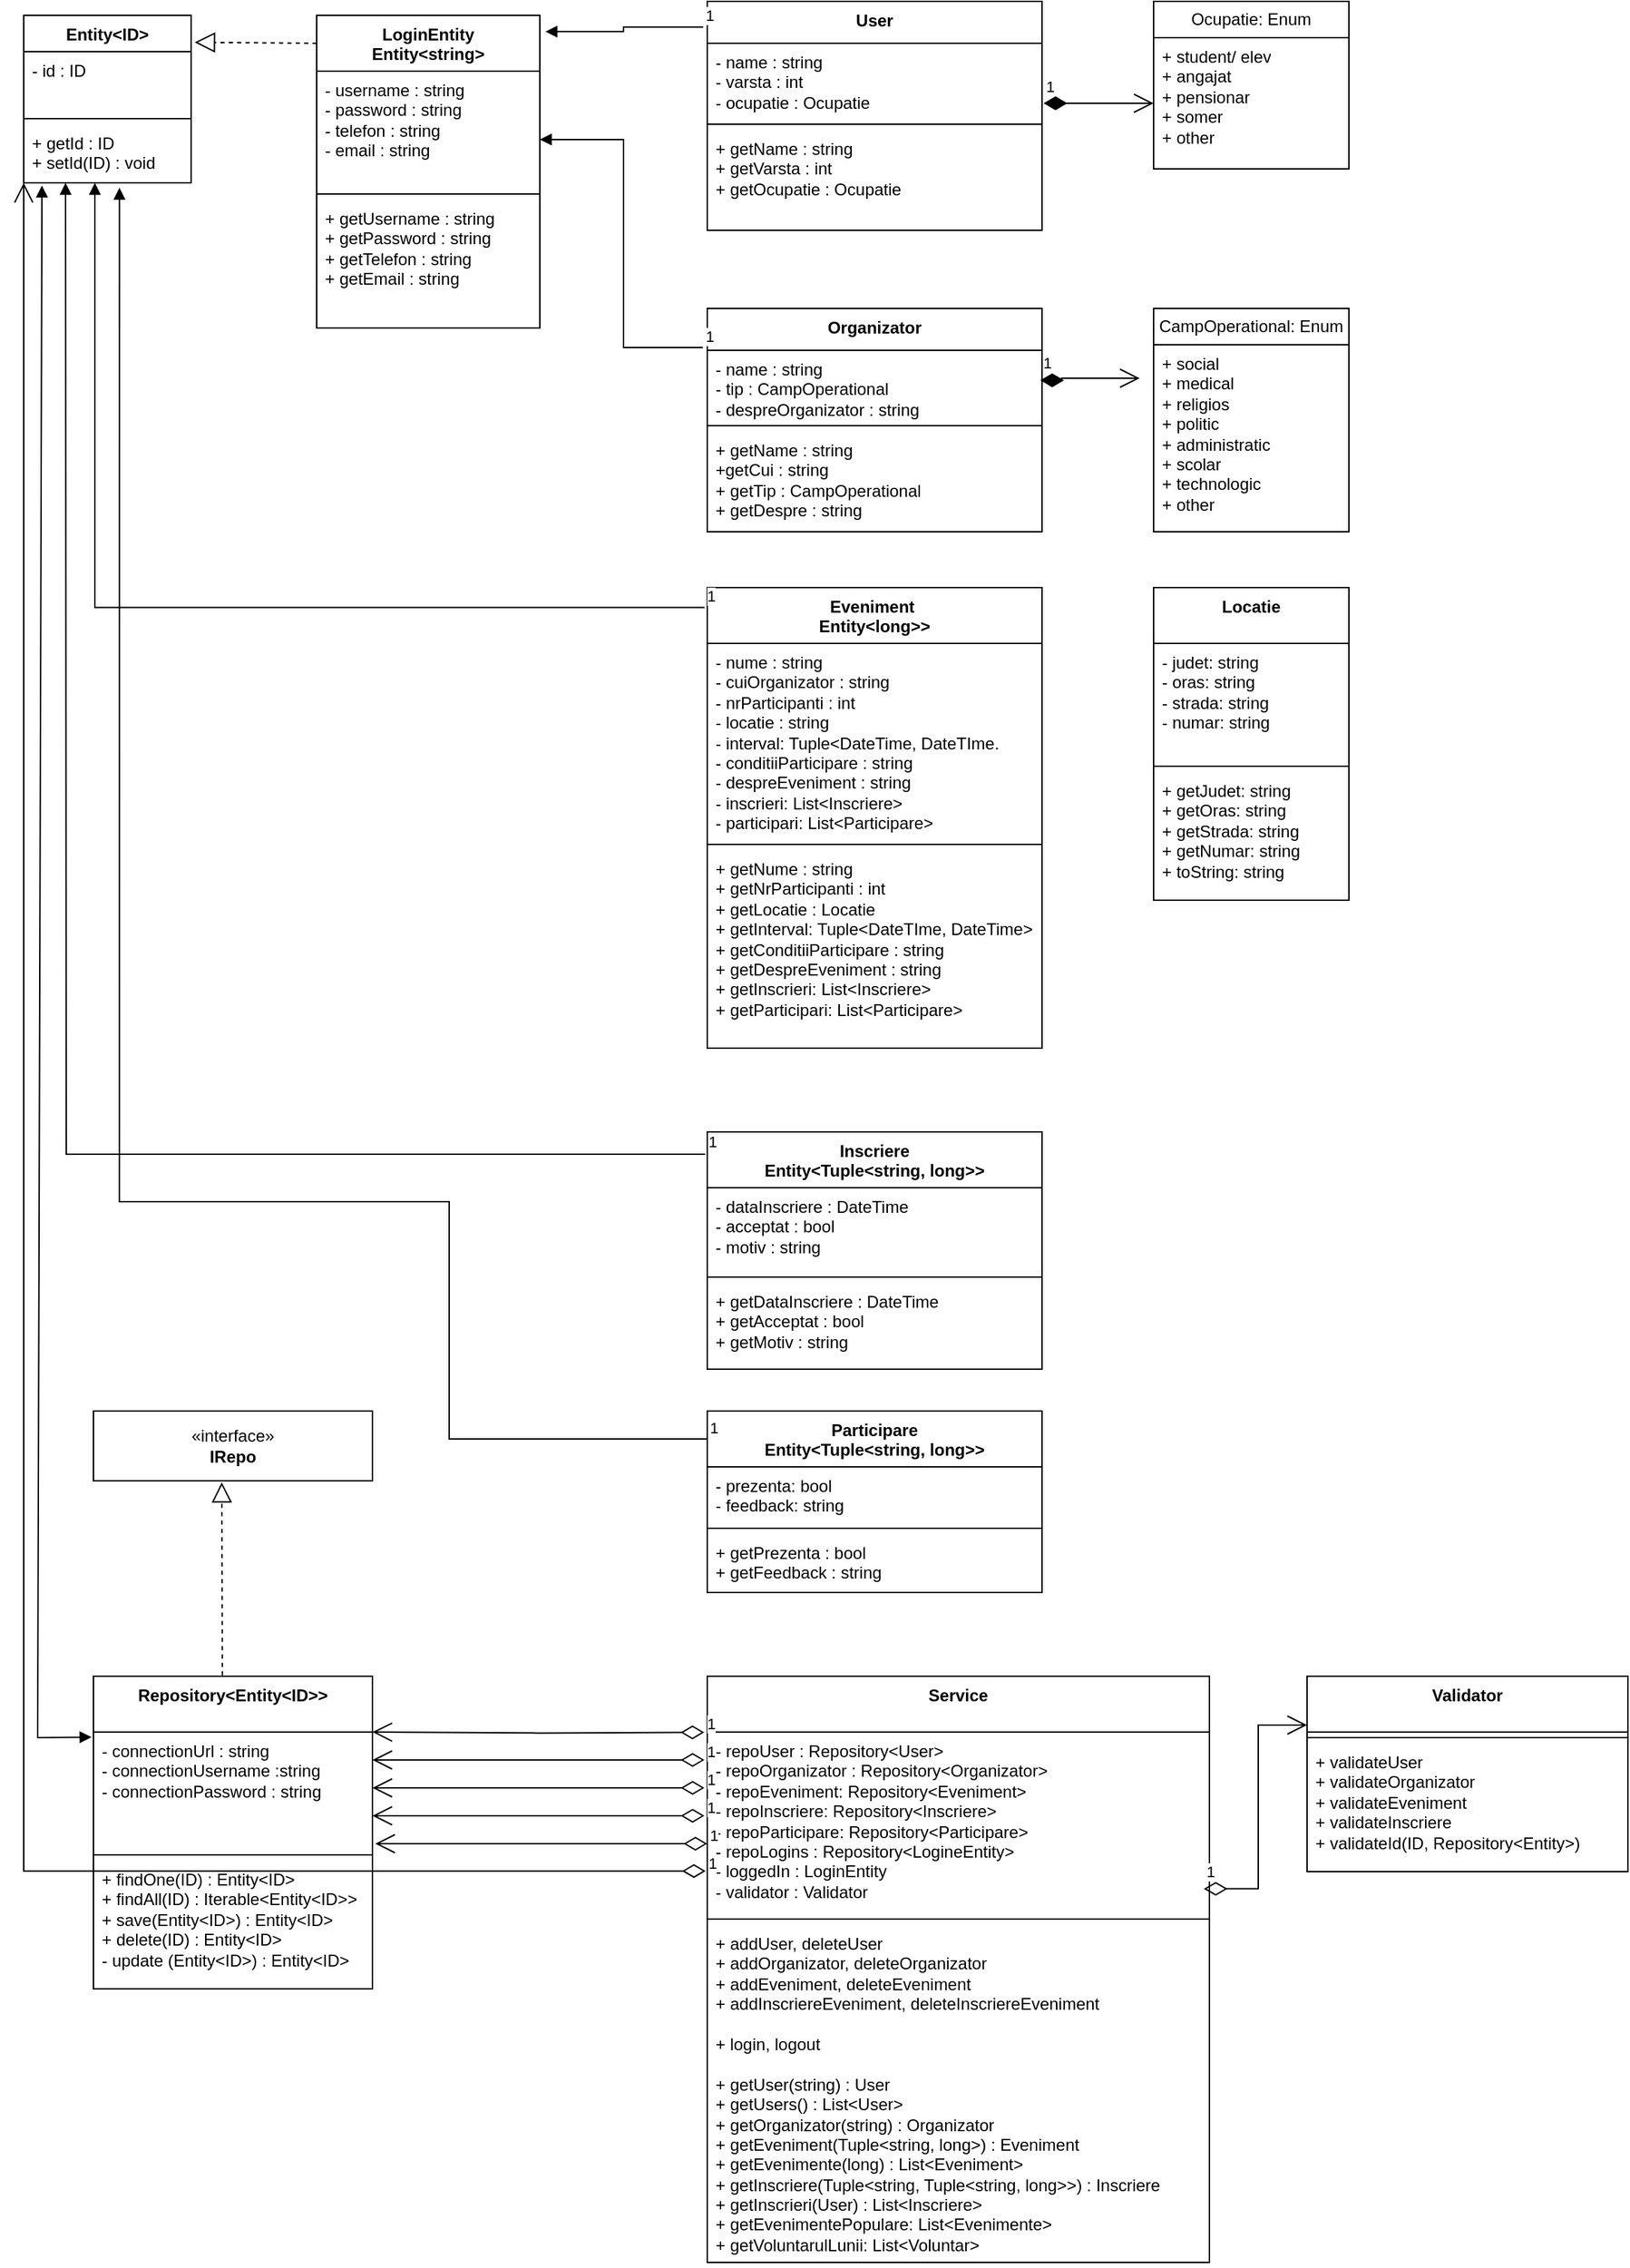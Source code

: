 <mxfile version="24.8.8">
  <diagram name="VoluntariatListingApp" id="K2T5ZbQUkyUN7c9oD0-0">
    <mxGraphModel dx="1674" dy="738" grid="1" gridSize="10" guides="1" tooltips="1" connect="1" arrows="1" fold="1" page="1" pageScale="1" pageWidth="827" pageHeight="1169" math="0" shadow="0">
      <root>
        <mxCell id="0" />
        <mxCell id="1" parent="0" />
        <mxCell id="EqswQXbClMwkQasJmdUq-2" value="LoginEntity&lt;div&gt;Entity&amp;lt;string&amp;gt;&lt;/div&gt;" style="swimlane;fontStyle=1;align=center;verticalAlign=top;childLayout=stackLayout;horizontal=1;startSize=40;horizontalStack=0;resizeParent=1;resizeParentMax=0;resizeLast=0;collapsible=1;marginBottom=0;whiteSpace=wrap;html=1;" parent="1" vertex="1">
          <mxGeometry x="240" y="70" width="160" height="224" as="geometry" />
        </mxCell>
        <mxCell id="EqswQXbClMwkQasJmdUq-59" value="" style="endArrow=block;dashed=1;endFill=0;endSize=12;html=1;rounded=0;entryX=1.022;entryY=0.161;entryDx=0;entryDy=0;entryPerimeter=0;" parent="EqswQXbClMwkQasJmdUq-2" target="EqswQXbClMwkQasJmdUq-44" edge="1">
          <mxGeometry width="160" relative="1" as="geometry">
            <mxPoint y="20" as="sourcePoint" />
            <mxPoint x="160" y="20" as="targetPoint" />
          </mxGeometry>
        </mxCell>
        <mxCell id="EqswQXbClMwkQasJmdUq-3" value="&lt;div&gt;&lt;span style=&quot;background-color: initial;&quot;&gt;- username : string&lt;/span&gt;&lt;/div&gt;&lt;div&gt;- password : string&lt;/div&gt;&lt;div&gt;- telefon : string&lt;/div&gt;&lt;div&gt;- email : string&lt;/div&gt;&lt;div&gt;&lt;br&gt;&lt;/div&gt;" style="text;strokeColor=none;fillColor=none;align=left;verticalAlign=top;spacingLeft=4;spacingRight=4;overflow=hidden;rotatable=0;points=[[0,0.5],[1,0.5]];portConstraint=eastwest;whiteSpace=wrap;html=1;" parent="EqswQXbClMwkQasJmdUq-2" vertex="1">
          <mxGeometry y="40" width="160" height="84" as="geometry" />
        </mxCell>
        <mxCell id="EqswQXbClMwkQasJmdUq-4" value="" style="line;strokeWidth=1;fillColor=none;align=left;verticalAlign=middle;spacingTop=-1;spacingLeft=3;spacingRight=3;rotatable=0;labelPosition=right;points=[];portConstraint=eastwest;strokeColor=inherit;" parent="EqswQXbClMwkQasJmdUq-2" vertex="1">
          <mxGeometry y="124" width="160" height="8" as="geometry" />
        </mxCell>
        <mxCell id="EqswQXbClMwkQasJmdUq-5" value="&lt;div&gt;&lt;span style=&quot;background-color: initial;&quot;&gt;+ getUsername : string&lt;/span&gt;&lt;/div&gt;&lt;div&gt;+ getPassword : string&lt;/div&gt;&lt;div&gt;+ getTelefon : string&lt;/div&gt;&lt;div&gt;+ getEmail : string&lt;br&gt;&lt;div&gt;&lt;br&gt;&lt;/div&gt;&lt;/div&gt;" style="text;strokeColor=none;fillColor=none;align=left;verticalAlign=top;spacingLeft=4;spacingRight=4;overflow=hidden;rotatable=0;points=[[0,0.5],[1,0.5]];portConstraint=eastwest;whiteSpace=wrap;html=1;" parent="EqswQXbClMwkQasJmdUq-2" vertex="1">
          <mxGeometry y="132" width="160" height="92" as="geometry" />
        </mxCell>
        <mxCell id="EqswQXbClMwkQasJmdUq-10" value="User" style="swimlane;fontStyle=1;align=center;verticalAlign=top;childLayout=stackLayout;horizontal=1;startSize=30;horizontalStack=0;resizeParent=1;resizeParentMax=0;resizeLast=0;collapsible=1;marginBottom=0;whiteSpace=wrap;html=1;" parent="1" vertex="1">
          <mxGeometry x="520" y="60" width="240" height="164" as="geometry" />
        </mxCell>
        <mxCell id="EqswQXbClMwkQasJmdUq-11" value="&lt;div&gt;&lt;span style=&quot;background-color: initial;&quot;&gt;- name : string&lt;/span&gt;&lt;/div&gt;&lt;div&gt;- varsta : int&lt;/div&gt;&lt;div&gt;- ocupatie : Ocupatie&lt;/div&gt;&lt;div&gt;&lt;br&gt;&lt;/div&gt;" style="text;strokeColor=none;fillColor=none;align=left;verticalAlign=top;spacingLeft=4;spacingRight=4;overflow=hidden;rotatable=0;points=[[0,0.5],[1,0.5]];portConstraint=eastwest;whiteSpace=wrap;html=1;" parent="EqswQXbClMwkQasJmdUq-10" vertex="1">
          <mxGeometry y="30" width="240" height="54" as="geometry" />
        </mxCell>
        <mxCell id="EqswQXbClMwkQasJmdUq-12" value="" style="line;strokeWidth=1;fillColor=none;align=left;verticalAlign=middle;spacingTop=-1;spacingLeft=3;spacingRight=3;rotatable=0;labelPosition=right;points=[];portConstraint=eastwest;strokeColor=inherit;" parent="EqswQXbClMwkQasJmdUq-10" vertex="1">
          <mxGeometry y="84" width="240" height="8" as="geometry" />
        </mxCell>
        <mxCell id="EqswQXbClMwkQasJmdUq-13" value="+ getName : string&lt;div&gt;+ getVarsta : int&lt;/div&gt;&lt;div&gt;+ getOcupatie : Ocupatie&lt;/div&gt;" style="text;strokeColor=none;fillColor=none;align=left;verticalAlign=top;spacingLeft=4;spacingRight=4;overflow=hidden;rotatable=0;points=[[0,0.5],[1,0.5]];portConstraint=eastwest;whiteSpace=wrap;html=1;" parent="EqswQXbClMwkQasJmdUq-10" vertex="1">
          <mxGeometry y="92" width="240" height="72" as="geometry" />
        </mxCell>
        <mxCell id="EqswQXbClMwkQasJmdUq-14" value="Ocupatie: Enum" style="swimlane;fontStyle=0;childLayout=stackLayout;horizontal=1;startSize=26;fillColor=none;horizontalStack=0;resizeParent=1;resizeParentMax=0;resizeLast=0;collapsible=1;marginBottom=0;whiteSpace=wrap;html=1;" parent="1" vertex="1">
          <mxGeometry x="840" y="60" width="140" height="120" as="geometry" />
        </mxCell>
        <mxCell id="EqswQXbClMwkQasJmdUq-15" value="+ student/ elev&lt;div&gt;+ angajat&lt;/div&gt;&lt;div&gt;+ pensionar&lt;/div&gt;&lt;div&gt;+ somer&lt;/div&gt;&lt;div&gt;+ other&lt;/div&gt;&lt;div&gt;&lt;div&gt;&lt;br&gt;&lt;/div&gt;&lt;div&gt;&lt;br&gt;&lt;/div&gt;&lt;/div&gt;" style="text;strokeColor=none;fillColor=none;align=left;verticalAlign=top;spacingLeft=4;spacingRight=4;overflow=hidden;rotatable=0;points=[[0,0.5],[1,0.5]];portConstraint=eastwest;whiteSpace=wrap;html=1;" parent="EqswQXbClMwkQasJmdUq-14" vertex="1">
          <mxGeometry y="26" width="140" height="94" as="geometry" />
        </mxCell>
        <mxCell id="EqswQXbClMwkQasJmdUq-19" value="1" style="endArrow=open;html=1;endSize=12;startArrow=diamondThin;startSize=14;startFill=1;edgeStyle=orthogonalEdgeStyle;align=left;verticalAlign=bottom;rounded=0;exitX=1.005;exitY=0.796;exitDx=0;exitDy=0;entryX=0;entryY=0.5;entryDx=0;entryDy=0;exitPerimeter=0;" parent="1" source="EqswQXbClMwkQasJmdUq-11" target="EqswQXbClMwkQasJmdUq-15" edge="1">
          <mxGeometry x="-1" y="3" relative="1" as="geometry">
            <mxPoint x="330" y="380" as="sourcePoint" />
            <mxPoint x="490" y="380" as="targetPoint" />
          </mxGeometry>
        </mxCell>
        <mxCell id="EqswQXbClMwkQasJmdUq-20" value="" style="endArrow=block;endFill=1;html=1;edgeStyle=orthogonalEdgeStyle;align=left;verticalAlign=top;rounded=0;exitX=-0.012;exitY=0.112;exitDx=0;exitDy=0;exitPerimeter=0;entryX=1.025;entryY=0.052;entryDx=0;entryDy=0;entryPerimeter=0;" parent="1" source="EqswQXbClMwkQasJmdUq-10" target="EqswQXbClMwkQasJmdUq-2" edge="1">
          <mxGeometry x="-1" relative="1" as="geometry">
            <mxPoint x="330" y="380" as="sourcePoint" />
            <mxPoint x="490" y="380" as="targetPoint" />
          </mxGeometry>
        </mxCell>
        <mxCell id="EqswQXbClMwkQasJmdUq-21" value="1" style="edgeLabel;resizable=0;html=1;align=left;verticalAlign=bottom;" parent="EqswQXbClMwkQasJmdUq-20" connectable="0" vertex="1">
          <mxGeometry x="-1" relative="1" as="geometry" />
        </mxCell>
        <mxCell id="EqswQXbClMwkQasJmdUq-22" value="Organizator" style="swimlane;fontStyle=1;align=center;verticalAlign=top;childLayout=stackLayout;horizontal=1;startSize=30;horizontalStack=0;resizeParent=1;resizeParentMax=0;resizeLast=0;collapsible=1;marginBottom=0;whiteSpace=wrap;html=1;" parent="1" vertex="1">
          <mxGeometry x="520" y="280" width="240" height="160" as="geometry" />
        </mxCell>
        <mxCell id="EqswQXbClMwkQasJmdUq-23" value="&lt;div&gt;&lt;span style=&quot;background-color: initial;&quot;&gt;- name : string&lt;/span&gt;&lt;/div&gt;&lt;div&gt;- tip : CampOperational&lt;/div&gt;&lt;div&gt;&lt;span style=&quot;background-color: initial;&quot;&gt;- despreOrganizator : string&lt;/span&gt;&lt;/div&gt;" style="text;strokeColor=none;fillColor=none;align=left;verticalAlign=top;spacingLeft=4;spacingRight=4;overflow=hidden;rotatable=0;points=[[0,0.5],[1,0.5]];portConstraint=eastwest;whiteSpace=wrap;html=1;" parent="EqswQXbClMwkQasJmdUq-22" vertex="1">
          <mxGeometry y="30" width="240" height="50" as="geometry" />
        </mxCell>
        <mxCell id="EqswQXbClMwkQasJmdUq-24" value="" style="line;strokeWidth=1;fillColor=none;align=left;verticalAlign=middle;spacingTop=-1;spacingLeft=3;spacingRight=3;rotatable=0;labelPosition=right;points=[];portConstraint=eastwest;strokeColor=inherit;" parent="EqswQXbClMwkQasJmdUq-22" vertex="1">
          <mxGeometry y="80" width="240" height="8" as="geometry" />
        </mxCell>
        <mxCell id="EqswQXbClMwkQasJmdUq-25" value="+ getName : string&lt;div&gt;+getCui : string&lt;/div&gt;&lt;div&gt;+ getTip : CampOperational&lt;/div&gt;&lt;div&gt;+ getDespre : string&lt;/div&gt;" style="text;strokeColor=none;fillColor=none;align=left;verticalAlign=top;spacingLeft=4;spacingRight=4;overflow=hidden;rotatable=0;points=[[0,0.5],[1,0.5]];portConstraint=eastwest;whiteSpace=wrap;html=1;" parent="EqswQXbClMwkQasJmdUq-22" vertex="1">
          <mxGeometry y="88" width="240" height="72" as="geometry" />
        </mxCell>
        <mxCell id="EqswQXbClMwkQasJmdUq-27" value="CampOperational: Enum" style="swimlane;fontStyle=0;childLayout=stackLayout;horizontal=1;startSize=26;fillColor=none;horizontalStack=0;resizeParent=1;resizeParentMax=0;resizeLast=0;collapsible=1;marginBottom=0;whiteSpace=wrap;html=1;" parent="1" vertex="1">
          <mxGeometry x="840" y="280" width="140" height="160" as="geometry" />
        </mxCell>
        <mxCell id="EqswQXbClMwkQasJmdUq-28" value="&lt;div&gt;&lt;div&gt;+ social&lt;/div&gt;&lt;/div&gt;&lt;div&gt;+ medical&lt;/div&gt;&lt;div&gt;+ religios&lt;/div&gt;&lt;div&gt;+ politic&lt;/div&gt;&lt;div&gt;+ administratic&lt;/div&gt;&lt;div&gt;+ scolar&lt;/div&gt;&lt;div&gt;+ technologic&lt;/div&gt;&lt;div&gt;+ other&lt;/div&gt;" style="text;strokeColor=none;fillColor=none;align=left;verticalAlign=top;spacingLeft=4;spacingRight=4;overflow=hidden;rotatable=0;points=[[0,0.5],[1,0.5]];portConstraint=eastwest;whiteSpace=wrap;html=1;" parent="EqswQXbClMwkQasJmdUq-27" vertex="1">
          <mxGeometry y="26" width="140" height="134" as="geometry" />
        </mxCell>
        <mxCell id="EqswQXbClMwkQasJmdUq-30" value="1" style="endArrow=open;html=1;endSize=12;startArrow=diamondThin;startSize=14;startFill=1;edgeStyle=orthogonalEdgeStyle;align=left;verticalAlign=bottom;rounded=0;exitX=0.995;exitY=0.429;exitDx=0;exitDy=0;exitPerimeter=0;" parent="1" source="EqswQXbClMwkQasJmdUq-23" edge="1">
          <mxGeometry x="-1" y="3" relative="1" as="geometry">
            <mxPoint x="330" y="380" as="sourcePoint" />
            <mxPoint x="830" y="330" as="targetPoint" />
            <Array as="points">
              <mxPoint x="774" y="332" />
              <mxPoint x="774" y="330" />
            </Array>
          </mxGeometry>
        </mxCell>
        <mxCell id="EqswQXbClMwkQasJmdUq-33" value="Eveniment&amp;nbsp;&lt;div&gt;Entity&amp;lt;long&amp;gt;&amp;gt;&lt;br&gt;&lt;div&gt;&lt;br&gt;&lt;/div&gt;&lt;/div&gt;" style="swimlane;fontStyle=1;align=center;verticalAlign=top;childLayout=stackLayout;horizontal=1;startSize=40;horizontalStack=0;resizeParent=1;resizeParentMax=0;resizeLast=0;collapsible=1;marginBottom=0;whiteSpace=wrap;html=1;" parent="1" vertex="1">
          <mxGeometry x="520" y="480" width="240" height="330" as="geometry" />
        </mxCell>
        <mxCell id="EqswQXbClMwkQasJmdUq-34" value="&lt;div&gt;- nume : string&lt;/div&gt;&lt;div&gt;- cuiOrganizator : string&lt;/div&gt;&lt;div&gt;- nrParticipanti : int&lt;/div&gt;&lt;div&gt;- locatie : string&lt;/div&gt;&lt;div&gt;- interval: Tuple&amp;lt;DateTime, DateTIme.&lt;/div&gt;&lt;div&gt;- conditiiParticipare : string&lt;/div&gt;&lt;div&gt;- despreEveniment : string&lt;/div&gt;&lt;div&gt;- inscrieri: List&amp;lt;Inscriere&amp;gt;&lt;/div&gt;&lt;div&gt;- participari: List&amp;lt;Participare&amp;gt;&lt;/div&gt;" style="text;strokeColor=none;fillColor=none;align=left;verticalAlign=top;spacingLeft=4;spacingRight=4;overflow=hidden;rotatable=0;points=[[0,0.5],[1,0.5]];portConstraint=eastwest;whiteSpace=wrap;html=1;" parent="EqswQXbClMwkQasJmdUq-33" vertex="1">
          <mxGeometry y="40" width="240" height="140" as="geometry" />
        </mxCell>
        <mxCell id="EqswQXbClMwkQasJmdUq-35" value="" style="line;strokeWidth=1;fillColor=none;align=left;verticalAlign=middle;spacingTop=-1;spacingLeft=3;spacingRight=3;rotatable=0;labelPosition=right;points=[];portConstraint=eastwest;strokeColor=inherit;" parent="EqswQXbClMwkQasJmdUq-33" vertex="1">
          <mxGeometry y="180" width="240" height="8" as="geometry" />
        </mxCell>
        <mxCell id="EqswQXbClMwkQasJmdUq-36" value="+ getNume : string  &lt;br&gt;+ getNrParticipanti : &lt;span class=&quot;hljs-type&quot;&gt;int&lt;/span&gt;  &lt;br&gt;+ getLocatie : Locatie  &lt;br&gt;+ getInterval: Tuple&amp;lt;DateTIme, DateTime&amp;gt;&lt;br&gt;+ getConditiiParticipare : string  &lt;br&gt;+ getDespreEveniment : string&lt;div&gt;+ getInscrieri: List&amp;lt;Inscriere&amp;gt;&amp;nbsp;&amp;nbsp;&lt;/div&gt;&lt;div&gt;+ getParticipari: List&amp;lt;Participare&amp;gt;&lt;/div&gt;" style="text;strokeColor=none;fillColor=none;align=left;verticalAlign=top;spacingLeft=4;spacingRight=4;overflow=hidden;rotatable=0;points=[[0,0.5],[1,0.5]];portConstraint=eastwest;whiteSpace=wrap;html=1;" parent="EqswQXbClMwkQasJmdUq-33" vertex="1">
          <mxGeometry y="188" width="240" height="142" as="geometry" />
        </mxCell>
        <mxCell id="EqswQXbClMwkQasJmdUq-38" value="" style="endArrow=block;endFill=1;html=1;edgeStyle=orthogonalEdgeStyle;align=left;verticalAlign=top;rounded=0;exitX=-0.013;exitY=-0.04;exitDx=0;exitDy=0;exitPerimeter=0;entryX=1;entryY=0.583;entryDx=0;entryDy=0;entryPerimeter=0;" parent="1" source="EqswQXbClMwkQasJmdUq-23" target="EqswQXbClMwkQasJmdUq-3" edge="1">
          <mxGeometry x="-1" relative="1" as="geometry">
            <mxPoint x="354" y="328" as="sourcePoint" />
            <mxPoint x="220" y="310" as="targetPoint" />
          </mxGeometry>
        </mxCell>
        <mxCell id="EqswQXbClMwkQasJmdUq-39" value="1" style="edgeLabel;resizable=0;html=1;align=left;verticalAlign=bottom;" parent="EqswQXbClMwkQasJmdUq-38" connectable="0" vertex="1">
          <mxGeometry x="-1" relative="1" as="geometry" />
        </mxCell>
        <mxCell id="EqswQXbClMwkQasJmdUq-44" value="Entity&amp;lt;ID&amp;gt;" style="swimlane;fontStyle=1;align=center;verticalAlign=top;childLayout=stackLayout;horizontal=1;startSize=26;horizontalStack=0;resizeParent=1;resizeParentMax=0;resizeLast=0;collapsible=1;marginBottom=0;whiteSpace=wrap;html=1;" parent="1" vertex="1">
          <mxGeometry x="30" y="70" width="120" height="120" as="geometry" />
        </mxCell>
        <mxCell id="EqswQXbClMwkQasJmdUq-45" value="&lt;div&gt;- id : ID&lt;/div&gt;" style="text;strokeColor=none;fillColor=none;align=left;verticalAlign=top;spacingLeft=4;spacingRight=4;overflow=hidden;rotatable=0;points=[[0,0.5],[1,0.5]];portConstraint=eastwest;whiteSpace=wrap;html=1;" parent="EqswQXbClMwkQasJmdUq-44" vertex="1">
          <mxGeometry y="26" width="120" height="44" as="geometry" />
        </mxCell>
        <mxCell id="EqswQXbClMwkQasJmdUq-46" value="" style="line;strokeWidth=1;fillColor=none;align=left;verticalAlign=middle;spacingTop=-1;spacingLeft=3;spacingRight=3;rotatable=0;labelPosition=right;points=[];portConstraint=eastwest;strokeColor=inherit;" parent="EqswQXbClMwkQasJmdUq-44" vertex="1">
          <mxGeometry y="70" width="120" height="8" as="geometry" />
        </mxCell>
        <mxCell id="EqswQXbClMwkQasJmdUq-47" value="&lt;div&gt;+ getId : ID&lt;/div&gt;&lt;div&gt;+ setId(ID) : void&lt;/div&gt;" style="text;strokeColor=none;fillColor=none;align=left;verticalAlign=top;spacingLeft=4;spacingRight=4;overflow=hidden;rotatable=0;points=[[0,0.5],[1,0.5]];portConstraint=eastwest;whiteSpace=wrap;html=1;" parent="EqswQXbClMwkQasJmdUq-44" vertex="1">
          <mxGeometry y="78" width="120" height="42" as="geometry" />
        </mxCell>
        <mxCell id="EqswQXbClMwkQasJmdUq-50" value="&lt;div&gt;&lt;br&gt;&lt;/div&gt;&lt;div&gt;&lt;br&gt;&lt;/div&gt;" style="endArrow=block;endFill=1;html=1;edgeStyle=orthogonalEdgeStyle;align=left;verticalAlign=top;rounded=0;exitX=-0.008;exitY=0.043;exitDx=0;exitDy=0;exitPerimeter=0;" parent="1" source="EqswQXbClMwkQasJmdUq-33" target="EqswQXbClMwkQasJmdUq-47" edge="1">
          <mxGeometry x="-1" relative="1" as="geometry">
            <mxPoint x="528" y="371" as="sourcePoint" />
            <mxPoint x="80" y="190" as="targetPoint" />
            <Array as="points">
              <mxPoint x="81" y="494" />
            </Array>
          </mxGeometry>
        </mxCell>
        <mxCell id="EqswQXbClMwkQasJmdUq-51" value="1" style="edgeLabel;resizable=0;html=1;align=left;verticalAlign=bottom;" parent="EqswQXbClMwkQasJmdUq-50" connectable="0" vertex="1">
          <mxGeometry x="-1" relative="1" as="geometry" />
        </mxCell>
        <mxCell id="EqswQXbClMwkQasJmdUq-52" value="«interface»&lt;br&gt;&lt;b&gt;IRepo&lt;/b&gt;" style="html=1;whiteSpace=wrap;" parent="1" vertex="1">
          <mxGeometry x="80" y="1070" width="200" height="50" as="geometry" />
        </mxCell>
        <mxCell id="EqswQXbClMwkQasJmdUq-53" value="Repository&amp;lt;Entity&amp;lt;ID&amp;gt;&amp;gt;" style="swimlane;fontStyle=1;align=center;verticalAlign=top;childLayout=stackLayout;horizontal=1;startSize=40;horizontalStack=0;resizeParent=1;resizeParentMax=0;resizeLast=0;collapsible=1;marginBottom=0;whiteSpace=wrap;html=1;" parent="1" vertex="1">
          <mxGeometry x="80" y="1260" width="200" height="224" as="geometry" />
        </mxCell>
        <mxCell id="EqswQXbClMwkQasJmdUq-54" value="- connectionUrl : string&lt;div&gt;- connectionUsername :string&lt;/div&gt;&lt;div&gt;- connectionPassword : string&lt;/div&gt;" style="text;strokeColor=none;fillColor=none;align=left;verticalAlign=top;spacingLeft=4;spacingRight=4;overflow=hidden;rotatable=0;points=[[0,0.5],[1,0.5]];portConstraint=eastwest;whiteSpace=wrap;html=1;" parent="EqswQXbClMwkQasJmdUq-53" vertex="1">
          <mxGeometry y="40" width="200" height="84" as="geometry" />
        </mxCell>
        <mxCell id="EqswQXbClMwkQasJmdUq-55" value="" style="line;strokeWidth=1;fillColor=none;align=left;verticalAlign=middle;spacingTop=-1;spacingLeft=3;spacingRight=3;rotatable=0;labelPosition=right;points=[];portConstraint=eastwest;strokeColor=inherit;" parent="EqswQXbClMwkQasJmdUq-53" vertex="1">
          <mxGeometry y="124" width="200" height="8" as="geometry" />
        </mxCell>
        <mxCell id="EqswQXbClMwkQasJmdUq-56" value="+ findOne(ID) : Entity&amp;lt;ID&amp;gt;&lt;div&gt;+ findAll(ID) : Iterable&amp;lt;Entity&amp;lt;ID&amp;gt;&amp;gt;&lt;/div&gt;&lt;div&gt;+ save(Entity&amp;lt;ID&amp;gt;) : Entity&amp;lt;ID&amp;gt;&lt;/div&gt;&lt;div&gt;+ delete(ID) : Entity&amp;lt;ID&amp;gt;&lt;/div&gt;&lt;div&gt;- update (Entity&amp;lt;ID&amp;gt;) : Entity&amp;lt;ID&amp;gt;&lt;/div&gt;" style="text;strokeColor=none;fillColor=none;align=left;verticalAlign=top;spacingLeft=4;spacingRight=4;overflow=hidden;rotatable=0;points=[[0,0.5],[1,0.5]];portConstraint=eastwest;whiteSpace=wrap;html=1;" parent="EqswQXbClMwkQasJmdUq-53" vertex="1">
          <mxGeometry y="132" width="200" height="92" as="geometry" />
        </mxCell>
        <mxCell id="EqswQXbClMwkQasJmdUq-57" value="" style="endArrow=block;startArrow=block;endFill=1;startFill=1;html=1;rounded=0;exitX=0.109;exitY=1.046;exitDx=0;exitDy=0;exitPerimeter=0;entryX=-0.007;entryY=0.043;entryDx=0;entryDy=0;entryPerimeter=0;" parent="1" source="EqswQXbClMwkQasJmdUq-47" target="EqswQXbClMwkQasJmdUq-54" edge="1">
          <mxGeometry width="160" relative="1" as="geometry">
            <mxPoint x="-80" y="820" as="sourcePoint" />
            <mxPoint x="80" y="820" as="targetPoint" />
            <Array as="points">
              <mxPoint x="40" y="1304" />
            </Array>
          </mxGeometry>
        </mxCell>
        <mxCell id="EqswQXbClMwkQasJmdUq-58" value="" style="endArrow=block;dashed=1;endFill=0;endSize=12;html=1;rounded=0;entryX=0.46;entryY=1.021;entryDx=0;entryDy=0;entryPerimeter=0;exitX=0.462;exitY=-0.003;exitDx=0;exitDy=0;exitPerimeter=0;" parent="1" source="EqswQXbClMwkQasJmdUq-53" target="EqswQXbClMwkQasJmdUq-52" edge="1">
          <mxGeometry width="160" relative="1" as="geometry">
            <mxPoint x="170" y="779.13" as="sourcePoint" />
            <mxPoint x="330" y="779.13" as="targetPoint" />
          </mxGeometry>
        </mxCell>
        <mxCell id="EqswQXbClMwkQasJmdUq-65" value="Service" style="swimlane;fontStyle=1;align=center;verticalAlign=top;childLayout=stackLayout;horizontal=1;startSize=40;horizontalStack=0;resizeParent=1;resizeParentMax=0;resizeLast=0;collapsible=1;marginBottom=0;whiteSpace=wrap;html=1;" parent="1" vertex="1">
          <mxGeometry x="520" y="1260" width="360" height="420" as="geometry" />
        </mxCell>
        <mxCell id="EqswQXbClMwkQasJmdUq-66" value="- repoUser : Repository&amp;lt;User&amp;gt;&lt;div&gt;- repoOrganizator : Repository&amp;lt;Organizator&amp;gt;&lt;/div&gt;&lt;div&gt;- repoEveniment: Repository&amp;lt;Eveniment&amp;gt;&lt;/div&gt;&lt;div&gt;- repoInscriere: Repository&amp;lt;Inscriere&amp;gt;&lt;/div&gt;&lt;div&gt;- repoParticipare: Repository&amp;lt;Participare&amp;gt;&lt;/div&gt;&lt;div&gt;- repoLogins : Repository&amp;lt;LogineEntity&amp;gt;&lt;/div&gt;&lt;div&gt;- loggedIn : LoginEntity&lt;/div&gt;&lt;div&gt;- validator : Validator&lt;/div&gt;&lt;div&gt;&lt;br&gt;&lt;/div&gt;" style="text;strokeColor=none;fillColor=none;align=left;verticalAlign=top;spacingLeft=4;spacingRight=4;overflow=hidden;rotatable=0;points=[[0,0.5],[1,0.5]];portConstraint=eastwest;whiteSpace=wrap;html=1;" parent="EqswQXbClMwkQasJmdUq-65" vertex="1">
          <mxGeometry y="40" width="360" height="130" as="geometry" />
        </mxCell>
        <mxCell id="EqswQXbClMwkQasJmdUq-67" value="" style="line;strokeWidth=1;fillColor=none;align=left;verticalAlign=middle;spacingTop=-1;spacingLeft=3;spacingRight=3;rotatable=0;labelPosition=right;points=[];portConstraint=eastwest;strokeColor=inherit;" parent="EqswQXbClMwkQasJmdUq-65" vertex="1">
          <mxGeometry y="170" width="360" height="8" as="geometry" />
        </mxCell>
        <mxCell id="EqswQXbClMwkQasJmdUq-68" value="+ addUser, deleteUser&lt;div&gt;+ addOrganizator, deleteOrganizator&lt;/div&gt;&lt;div&gt;+ addEveniment, deleteEveniment&lt;/div&gt;&lt;div&gt;+ addInscriereEveniment, deleteInscriereEveniment&lt;/div&gt;&lt;div&gt;&lt;br&gt;&lt;/div&gt;&lt;div&gt;+ login, logout&lt;/div&gt;&lt;div&gt;&lt;br&gt;&lt;/div&gt;&lt;div&gt;+ getUser(string) : User&lt;/div&gt;&lt;div&gt;+ getUsers() : List&amp;lt;User&amp;gt;&lt;/div&gt;&lt;div&gt;+ getOrganizator(string) : Organizator&lt;/div&gt;&lt;div&gt;+ getEveniment(Tuple&amp;lt;string, long&amp;gt;) : Eveniment&lt;/div&gt;&lt;div&gt;+ getEvenimente(long) : List&amp;lt;Eveniment&amp;gt;&lt;/div&gt;&lt;div&gt;+ getInscriere(Tuple&amp;lt;string, Tuple&amp;lt;string, long&amp;gt;&amp;gt;) : Inscriere&lt;/div&gt;&lt;div&gt;+ getInscrieri(User) : List&amp;lt;Inscriere&amp;gt;&lt;/div&gt;&lt;div&gt;+ getEvenimentePopulare: List&amp;lt;Evenimente&amp;gt;&lt;/div&gt;&lt;div&gt;+ getVoluntarulLunii: List&amp;lt;Voluntar&amp;gt;&lt;/div&gt;" style="text;strokeColor=none;fillColor=none;align=left;verticalAlign=top;spacingLeft=4;spacingRight=4;overflow=hidden;rotatable=0;points=[[0,0.5],[1,0.5]];portConstraint=eastwest;whiteSpace=wrap;html=1;" parent="EqswQXbClMwkQasJmdUq-65" vertex="1">
          <mxGeometry y="178" width="360" height="242" as="geometry" />
        </mxCell>
        <mxCell id="EqswQXbClMwkQasJmdUq-69" value="Inscriere&lt;div&gt;Entity&amp;lt;Tuple&amp;lt;string, long&amp;gt;&amp;gt;&lt;/div&gt;" style="swimlane;fontStyle=1;align=center;verticalAlign=top;childLayout=stackLayout;horizontal=1;startSize=40;horizontalStack=0;resizeParent=1;resizeParentMax=0;resizeLast=0;collapsible=1;marginBottom=0;whiteSpace=wrap;html=1;" parent="1" vertex="1">
          <mxGeometry x="520" y="870" width="240" height="170" as="geometry" />
        </mxCell>
        <mxCell id="EqswQXbClMwkQasJmdUq-70" value="- dataInscriere : DateTime&lt;div&gt;- acceptat : bool&lt;/div&gt;&lt;div&gt;- motiv : string&lt;/div&gt;" style="text;strokeColor=none;fillColor=none;align=left;verticalAlign=top;spacingLeft=4;spacingRight=4;overflow=hidden;rotatable=0;points=[[0,0.5],[1,0.5]];portConstraint=eastwest;whiteSpace=wrap;html=1;" parent="EqswQXbClMwkQasJmdUq-69" vertex="1">
          <mxGeometry y="40" width="240" height="60" as="geometry" />
        </mxCell>
        <mxCell id="EqswQXbClMwkQasJmdUq-71" value="" style="line;strokeWidth=1;fillColor=none;align=left;verticalAlign=middle;spacingTop=-1;spacingLeft=3;spacingRight=3;rotatable=0;labelPosition=right;points=[];portConstraint=eastwest;strokeColor=inherit;" parent="EqswQXbClMwkQasJmdUq-69" vertex="1">
          <mxGeometry y="100" width="240" height="8" as="geometry" />
        </mxCell>
        <mxCell id="EqswQXbClMwkQasJmdUq-72" value="+ getDataInscriere : DateTime&lt;div&gt;+ getAcceptat : bool&lt;/div&gt;&lt;div&gt;+ getMotiv : string&lt;/div&gt;" style="text;strokeColor=none;fillColor=none;align=left;verticalAlign=top;spacingLeft=4;spacingRight=4;overflow=hidden;rotatable=0;points=[[0,0.5],[1,0.5]];portConstraint=eastwest;whiteSpace=wrap;html=1;" parent="EqswQXbClMwkQasJmdUq-69" vertex="1">
          <mxGeometry y="108" width="240" height="62" as="geometry" />
        </mxCell>
        <mxCell id="EqswQXbClMwkQasJmdUq-73" value="" style="endArrow=block;endFill=1;html=1;edgeStyle=orthogonalEdgeStyle;align=left;verticalAlign=top;rounded=0;exitX=-0.006;exitY=0.094;exitDx=0;exitDy=0;exitPerimeter=0;" parent="1" source="EqswQXbClMwkQasJmdUq-69" edge="1">
          <mxGeometry x="-1" relative="1" as="geometry">
            <mxPoint x="498" y="574" as="sourcePoint" />
            <mxPoint x="60" y="190" as="targetPoint" />
          </mxGeometry>
        </mxCell>
        <mxCell id="EqswQXbClMwkQasJmdUq-74" value="1" style="edgeLabel;resizable=0;html=1;align=left;verticalAlign=bottom;" parent="EqswQXbClMwkQasJmdUq-73" connectable="0" vertex="1">
          <mxGeometry x="-1" relative="1" as="geometry" />
        </mxCell>
        <mxCell id="EqswQXbClMwkQasJmdUq-75" value="1" style="endArrow=open;html=1;endSize=12;startArrow=diamondThin;startSize=14;startFill=0;edgeStyle=orthogonalEdgeStyle;align=left;verticalAlign=bottom;rounded=0;exitX=0.006;exitY=0.116;exitDx=0;exitDy=0;exitPerimeter=0;entryX=1.02;entryY=0.115;entryDx=0;entryDy=0;entryPerimeter=0;" parent="1" edge="1">
          <mxGeometry x="-1" y="3" relative="1" as="geometry">
            <mxPoint x="517.878" y="1300.224" as="sourcePoint" />
            <mxPoint x="280" y="1300.0" as="targetPoint" />
          </mxGeometry>
        </mxCell>
        <mxCell id="EqswQXbClMwkQasJmdUq-79" value="1" style="endArrow=open;html=1;endSize=12;startArrow=diamondThin;startSize=14;startFill=0;edgeStyle=orthogonalEdgeStyle;align=left;verticalAlign=bottom;rounded=0;entryX=0;entryY=1;entryDx=0;entryDy=0;exitX=-0.003;exitY=0.766;exitDx=0;exitDy=0;exitPerimeter=0;" parent="1" source="EqswQXbClMwkQasJmdUq-66" target="EqswQXbClMwkQasJmdUq-44" edge="1">
          <mxGeometry x="-1" y="3" relative="1" as="geometry">
            <mxPoint x="510" y="1390" as="sourcePoint" />
            <mxPoint x="294" y="1364" as="targetPoint" />
          </mxGeometry>
        </mxCell>
        <mxCell id="EqswQXbClMwkQasJmdUq-80" value="1" style="endArrow=open;html=1;endSize=12;startArrow=diamondThin;startSize=14;startFill=0;edgeStyle=orthogonalEdgeStyle;align=left;verticalAlign=bottom;rounded=0;exitX=0.006;exitY=0.116;exitDx=0;exitDy=0;exitPerimeter=0;entryX=1.02;entryY=0.115;entryDx=0;entryDy=0;entryPerimeter=0;" parent="1" edge="1">
          <mxGeometry x="-1" y="3" relative="1" as="geometry">
            <mxPoint x="518" y="1320" as="sourcePoint" />
            <mxPoint x="280" y="1320" as="targetPoint" />
          </mxGeometry>
        </mxCell>
        <mxCell id="EqswQXbClMwkQasJmdUq-81" value="1" style="endArrow=open;html=1;endSize=12;startArrow=diamondThin;startSize=14;startFill=0;edgeStyle=orthogonalEdgeStyle;align=left;verticalAlign=bottom;rounded=0;exitX=0.006;exitY=0.116;exitDx=0;exitDy=0;exitPerimeter=0;entryX=1.02;entryY=0.115;entryDx=0;entryDy=0;entryPerimeter=0;" parent="1" edge="1">
          <mxGeometry x="-1" y="3" relative="1" as="geometry">
            <mxPoint x="518" y="1360" as="sourcePoint" />
            <mxPoint x="280" y="1360" as="targetPoint" />
          </mxGeometry>
        </mxCell>
        <mxCell id="EqswQXbClMwkQasJmdUq-82" value="1" style="endArrow=open;html=1;endSize=12;startArrow=diamondThin;startSize=14;startFill=0;edgeStyle=orthogonalEdgeStyle;align=left;verticalAlign=bottom;rounded=0;exitX=0.006;exitY=0.116;exitDx=0;exitDy=0;exitPerimeter=0;entryX=1.02;entryY=0.115;entryDx=0;entryDy=0;entryPerimeter=0;" parent="1" edge="1">
          <mxGeometry x="-1" y="3" relative="1" as="geometry">
            <mxPoint x="518" y="1340" as="sourcePoint" />
            <mxPoint x="280" y="1340" as="targetPoint" />
          </mxGeometry>
        </mxCell>
        <mxCell id="gFK5I8xSI8mtvcqqaqrm-1" value="Participare&lt;div&gt;Entity&amp;lt;Tuple&amp;lt;string, long&amp;gt;&amp;gt;&lt;/div&gt;" style="swimlane;fontStyle=1;align=center;verticalAlign=top;childLayout=stackLayout;horizontal=1;startSize=40;horizontalStack=0;resizeParent=1;resizeParentMax=0;resizeLast=0;collapsible=1;marginBottom=0;whiteSpace=wrap;html=1;" parent="1" vertex="1">
          <mxGeometry x="520" y="1070" width="240" height="130" as="geometry" />
        </mxCell>
        <mxCell id="gFK5I8xSI8mtvcqqaqrm-2" value="&lt;div&gt;- prezenta: bool&lt;/div&gt;&lt;div&gt;- feedback: string&lt;/div&gt;" style="text;strokeColor=none;fillColor=none;align=left;verticalAlign=top;spacingLeft=4;spacingRight=4;overflow=hidden;rotatable=0;points=[[0,0.5],[1,0.5]];portConstraint=eastwest;whiteSpace=wrap;html=1;" parent="gFK5I8xSI8mtvcqqaqrm-1" vertex="1">
          <mxGeometry y="40" width="240" height="40" as="geometry" />
        </mxCell>
        <mxCell id="gFK5I8xSI8mtvcqqaqrm-3" value="" style="line;strokeWidth=1;fillColor=none;align=left;verticalAlign=middle;spacingTop=-1;spacingLeft=3;spacingRight=3;rotatable=0;labelPosition=right;points=[];portConstraint=eastwest;strokeColor=inherit;" parent="gFK5I8xSI8mtvcqqaqrm-1" vertex="1">
          <mxGeometry y="80" width="240" height="8" as="geometry" />
        </mxCell>
        <mxCell id="gFK5I8xSI8mtvcqqaqrm-4" value="+ getPrezenta : bool&lt;div&gt;+ getFeedback : string&lt;/div&gt;" style="text;strokeColor=none;fillColor=none;align=left;verticalAlign=top;spacingLeft=4;spacingRight=4;overflow=hidden;rotatable=0;points=[[0,0.5],[1,0.5]];portConstraint=eastwest;whiteSpace=wrap;html=1;" parent="gFK5I8xSI8mtvcqqaqrm-1" vertex="1">
          <mxGeometry y="88" width="240" height="42" as="geometry" />
        </mxCell>
        <mxCell id="gFK5I8xSI8mtvcqqaqrm-5" value="" style="endArrow=block;endFill=1;html=1;edgeStyle=orthogonalEdgeStyle;align=left;verticalAlign=top;rounded=0;exitX=0;exitY=0.154;exitDx=0;exitDy=0;exitPerimeter=0;entryX=0.572;entryY=1.084;entryDx=0;entryDy=0;entryPerimeter=0;" parent="1" source="gFK5I8xSI8mtvcqqaqrm-1" target="EqswQXbClMwkQasJmdUq-47" edge="1">
          <mxGeometry x="-1" relative="1" as="geometry">
            <mxPoint x="529" y="896" as="sourcePoint" />
            <mxPoint x="70" y="200" as="targetPoint" />
            <Array as="points">
              <mxPoint x="335" y="1090" />
              <mxPoint x="335" y="920" />
              <mxPoint x="99" y="920" />
            </Array>
          </mxGeometry>
        </mxCell>
        <mxCell id="gFK5I8xSI8mtvcqqaqrm-6" value="1" style="edgeLabel;resizable=0;html=1;align=left;verticalAlign=bottom;" parent="gFK5I8xSI8mtvcqqaqrm-5" connectable="0" vertex="1">
          <mxGeometry x="-1" relative="1" as="geometry" />
        </mxCell>
        <mxCell id="gFK5I8xSI8mtvcqqaqrm-7" value="Validator" style="swimlane;fontStyle=1;align=center;verticalAlign=top;childLayout=stackLayout;horizontal=1;startSize=40;horizontalStack=0;resizeParent=1;resizeParentMax=0;resizeLast=0;collapsible=1;marginBottom=0;whiteSpace=wrap;html=1;" parent="1" vertex="1">
          <mxGeometry x="950" y="1260" width="230" height="140" as="geometry" />
        </mxCell>
        <mxCell id="gFK5I8xSI8mtvcqqaqrm-9" value="" style="line;strokeWidth=1;fillColor=none;align=left;verticalAlign=middle;spacingTop=-1;spacingLeft=3;spacingRight=3;rotatable=0;labelPosition=right;points=[];portConstraint=eastwest;strokeColor=inherit;" parent="gFK5I8xSI8mtvcqqaqrm-7" vertex="1">
          <mxGeometry y="40" width="230" height="8" as="geometry" />
        </mxCell>
        <mxCell id="gFK5I8xSI8mtvcqqaqrm-10" value="+ validateUser&lt;div&gt;+ validateOrganizator&lt;/div&gt;&lt;div&gt;+ validateEveniment&lt;/div&gt;&lt;div&gt;+ validateInscriere&lt;/div&gt;&lt;div&gt;+ validateId(ID, Repository&amp;lt;Entity&amp;gt;)&lt;/div&gt;" style="text;strokeColor=none;fillColor=none;align=left;verticalAlign=top;spacingLeft=4;spacingRight=4;overflow=hidden;rotatable=0;points=[[0,0.5],[1,0.5]];portConstraint=eastwest;whiteSpace=wrap;html=1;" parent="gFK5I8xSI8mtvcqqaqrm-7" vertex="1">
          <mxGeometry y="48" width="230" height="92" as="geometry" />
        </mxCell>
        <mxCell id="gFK5I8xSI8mtvcqqaqrm-15" value="1" style="endArrow=open;html=1;endSize=12;startArrow=diamondThin;startSize=14;startFill=0;edgeStyle=orthogonalEdgeStyle;align=left;verticalAlign=bottom;rounded=0;exitX=0.006;exitY=0.116;exitDx=0;exitDy=0;exitPerimeter=0;entryX=1.02;entryY=0.115;entryDx=0;entryDy=0;entryPerimeter=0;" parent="1" edge="1">
          <mxGeometry x="-1" y="3" relative="1" as="geometry">
            <mxPoint x="520" y="1380" as="sourcePoint" />
            <mxPoint x="282" y="1380" as="targetPoint" />
          </mxGeometry>
        </mxCell>
        <mxCell id="gFK5I8xSI8mtvcqqaqrm-24" value="1" style="endArrow=open;html=1;endSize=12;startArrow=diamondThin;startSize=14;startFill=0;edgeStyle=orthogonalEdgeStyle;align=left;verticalAlign=bottom;rounded=0;entryX=0;entryY=0.25;entryDx=0;entryDy=0;exitX=0.989;exitY=0.864;exitDx=0;exitDy=0;exitPerimeter=0;" parent="1" source="EqswQXbClMwkQasJmdUq-66" target="gFK5I8xSI8mtvcqqaqrm-7" edge="1">
          <mxGeometry x="-1" y="3" relative="1" as="geometry">
            <mxPoint x="790" y="1450" as="sourcePoint" />
            <mxPoint x="950" y="1450" as="targetPoint" />
          </mxGeometry>
        </mxCell>
        <mxCell id="gFK5I8xSI8mtvcqqaqrm-26" value="Locatie" style="swimlane;fontStyle=1;align=center;verticalAlign=top;childLayout=stackLayout;horizontal=1;startSize=40;horizontalStack=0;resizeParent=1;resizeParentMax=0;resizeLast=0;collapsible=1;marginBottom=0;whiteSpace=wrap;html=1;" parent="1" vertex="1">
          <mxGeometry x="840" y="480" width="140" height="224" as="geometry" />
        </mxCell>
        <mxCell id="gFK5I8xSI8mtvcqqaqrm-27" value="- judet: string&lt;div&gt;- oras: string&lt;/div&gt;&lt;div&gt;- strada: string&lt;/div&gt;&lt;div&gt;- numar: string&lt;/div&gt;" style="text;strokeColor=none;fillColor=none;align=left;verticalAlign=top;spacingLeft=4;spacingRight=4;overflow=hidden;rotatable=0;points=[[0,0.5],[1,0.5]];portConstraint=eastwest;whiteSpace=wrap;html=1;" parent="gFK5I8xSI8mtvcqqaqrm-26" vertex="1">
          <mxGeometry y="40" width="140" height="84" as="geometry" />
        </mxCell>
        <mxCell id="gFK5I8xSI8mtvcqqaqrm-28" value="" style="line;strokeWidth=1;fillColor=none;align=left;verticalAlign=middle;spacingTop=-1;spacingLeft=3;spacingRight=3;rotatable=0;labelPosition=right;points=[];portConstraint=eastwest;strokeColor=inherit;" parent="gFK5I8xSI8mtvcqqaqrm-26" vertex="1">
          <mxGeometry y="124" width="140" height="8" as="geometry" />
        </mxCell>
        <mxCell id="gFK5I8xSI8mtvcqqaqrm-29" value="+ getJudet: string&lt;div&gt;+ getOras: string&lt;/div&gt;&lt;div&gt;+ getStrada: string&lt;/div&gt;&lt;div&gt;+ getNumar: string&lt;/div&gt;&lt;div&gt;+ toString: string&lt;/div&gt;" style="text;strokeColor=none;fillColor=none;align=left;verticalAlign=top;spacingLeft=4;spacingRight=4;overflow=hidden;rotatable=0;points=[[0,0.5],[1,0.5]];portConstraint=eastwest;whiteSpace=wrap;html=1;" parent="gFK5I8xSI8mtvcqqaqrm-26" vertex="1">
          <mxGeometry y="132" width="140" height="92" as="geometry" />
        </mxCell>
      </root>
    </mxGraphModel>
  </diagram>
</mxfile>
